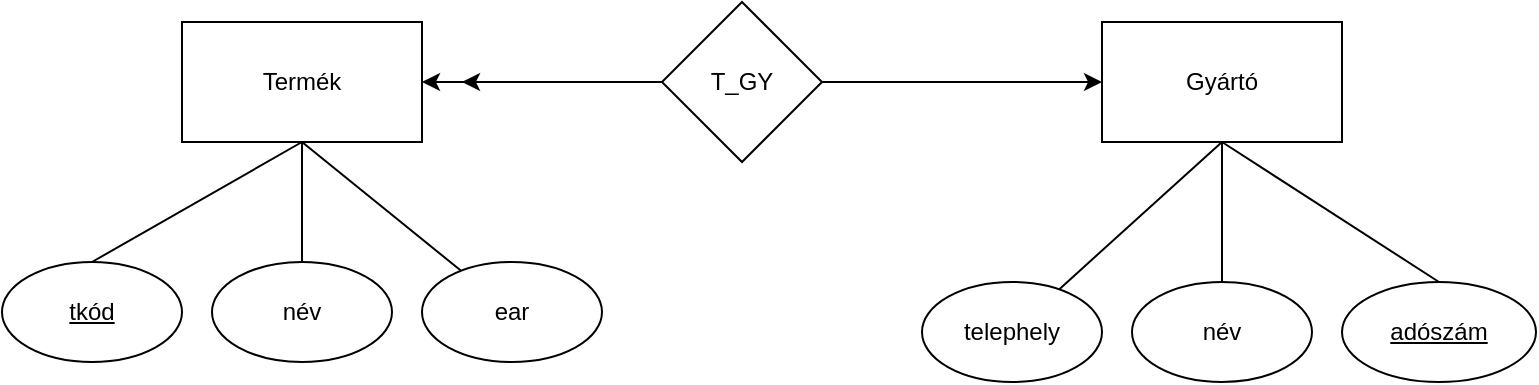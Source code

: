 <mxfile version="20.3.6" type="device" pages="3"><diagram id="uIV64m7Ke9FBLVmY3e31" name="1 oldal"><mxGraphModel dx="1138" dy="635" grid="1" gridSize="10" guides="1" tooltips="1" connect="1" arrows="1" fold="1" page="1" pageScale="1" pageWidth="827" pageHeight="1169" math="0" shadow="0"><root><mxCell id="0"/><mxCell id="1" parent="0"/><mxCell id="ao3Lzu4EKqK6FC9LO4hw-3" value="Termék" style="rounded=0;whiteSpace=wrap;html=1;" vertex="1" parent="1"><mxGeometry x="100" y="290" width="120" height="60" as="geometry"/></mxCell><mxCell id="ao3Lzu4EKqK6FC9LO4hw-5" value="T_GY" style="rhombus;whiteSpace=wrap;html=1;" vertex="1" parent="1"><mxGeometry x="340" y="280" width="80" height="80" as="geometry"/></mxCell><mxCell id="ao3Lzu4EKqK6FC9LO4hw-6" value="Gyártó" style="rounded=0;whiteSpace=wrap;html=1;" vertex="1" parent="1"><mxGeometry x="560" y="290" width="120" height="60" as="geometry"/></mxCell><mxCell id="ao3Lzu4EKqK6FC9LO4hw-7" value="&lt;u&gt;tkód&lt;/u&gt;" style="ellipse;whiteSpace=wrap;html=1;" vertex="1" parent="1"><mxGeometry x="10" y="410" width="90" height="50" as="geometry"/></mxCell><mxCell id="ao3Lzu4EKqK6FC9LO4hw-8" value="név" style="ellipse;whiteSpace=wrap;html=1;" vertex="1" parent="1"><mxGeometry x="115" y="410" width="90" height="50" as="geometry"/></mxCell><mxCell id="ao3Lzu4EKqK6FC9LO4hw-10" value="ear" style="ellipse;whiteSpace=wrap;html=1;" vertex="1" parent="1"><mxGeometry x="220" y="410" width="90" height="50" as="geometry"/></mxCell><mxCell id="ao3Lzu4EKqK6FC9LO4hw-11" value="&lt;u&gt;adószám&lt;/u&gt;" style="ellipse;whiteSpace=wrap;html=1;" vertex="1" parent="1"><mxGeometry x="680" y="420" width="97" height="50" as="geometry"/></mxCell><mxCell id="ao3Lzu4EKqK6FC9LO4hw-12" value="telephely" style="ellipse;whiteSpace=wrap;html=1;" vertex="1" parent="1"><mxGeometry x="470" y="420" width="90" height="50" as="geometry"/></mxCell><mxCell id="ao3Lzu4EKqK6FC9LO4hw-13" value="név" style="ellipse;whiteSpace=wrap;html=1;" vertex="1" parent="1"><mxGeometry x="575" y="420" width="90" height="50" as="geometry"/></mxCell><mxCell id="ao3Lzu4EKqK6FC9LO4hw-16" value="" style="endArrow=none;html=1;rounded=0;entryX=0.5;entryY=0;entryDx=0;entryDy=0;exitX=0.5;exitY=1;exitDx=0;exitDy=0;" edge="1" parent="1" source="ao3Lzu4EKqK6FC9LO4hw-3" target="ao3Lzu4EKqK6FC9LO4hw-7"><mxGeometry width="50" height="50" relative="1" as="geometry"><mxPoint x="100" y="320" as="sourcePoint"/><mxPoint x="440" y="470" as="targetPoint"/></mxGeometry></mxCell><mxCell id="ao3Lzu4EKqK6FC9LO4hw-18" value="" style="endArrow=none;html=1;rounded=0;entryX=0.5;entryY=1;entryDx=0;entryDy=0;" edge="1" parent="1" source="ao3Lzu4EKqK6FC9LO4hw-10" target="ao3Lzu4EKqK6FC9LO4hw-3"><mxGeometry width="50" height="50" relative="1" as="geometry"><mxPoint x="390" y="530" as="sourcePoint"/><mxPoint x="440" y="480" as="targetPoint"/></mxGeometry></mxCell><mxCell id="ao3Lzu4EKqK6FC9LO4hw-19" value="" style="endArrow=none;html=1;rounded=0;entryX=0.5;entryY=1;entryDx=0;entryDy=0;" edge="1" parent="1" source="ao3Lzu4EKqK6FC9LO4hw-12" target="ao3Lzu4EKqK6FC9LO4hw-6"><mxGeometry width="50" height="50" relative="1" as="geometry"><mxPoint x="390" y="530" as="sourcePoint"/><mxPoint x="640" y="350" as="targetPoint"/></mxGeometry></mxCell><mxCell id="ao3Lzu4EKqK6FC9LO4hw-22" value="" style="endArrow=classic;html=1;rounded=0;entryX=0;entryY=0.5;entryDx=0;entryDy=0;exitX=1;exitY=0.5;exitDx=0;exitDy=0;" edge="1" parent="1" source="ao3Lzu4EKqK6FC9LO4hw-5" target="ao3Lzu4EKqK6FC9LO4hw-6"><mxGeometry width="50" height="50" relative="1" as="geometry"><mxPoint x="390" y="530" as="sourcePoint"/><mxPoint x="440" y="480" as="targetPoint"/></mxGeometry></mxCell><mxCell id="ao3Lzu4EKqK6FC9LO4hw-23" value="" style="endArrow=classic;html=1;rounded=0;entryX=1;entryY=0.5;entryDx=0;entryDy=0;exitX=0;exitY=0.5;exitDx=0;exitDy=0;" edge="1" parent="1" source="ao3Lzu4EKqK6FC9LO4hw-5" target="ao3Lzu4EKqK6FC9LO4hw-3"><mxGeometry width="50" height="50" relative="1" as="geometry"><mxPoint x="390" y="530" as="sourcePoint"/><mxPoint x="440" y="480" as="targetPoint"/></mxGeometry></mxCell><mxCell id="ao3Lzu4EKqK6FC9LO4hw-24" value="" style="endArrow=classic;html=1;rounded=0;exitX=0;exitY=0.5;exitDx=0;exitDy=0;" edge="1" parent="1" source="ao3Lzu4EKqK6FC9LO4hw-5"><mxGeometry width="50" height="50" relative="1" as="geometry"><mxPoint x="390" y="530" as="sourcePoint"/><mxPoint x="240" y="320" as="targetPoint"/></mxGeometry></mxCell><mxCell id="1XN96Bk-1XzAfqU-vX5e-1" value="" style="endArrow=none;html=1;rounded=0;entryX=0.5;entryY=1;entryDx=0;entryDy=0;exitX=0.5;exitY=0;exitDx=0;exitDy=0;entryPerimeter=0;" edge="1" parent="1" source="ao3Lzu4EKqK6FC9LO4hw-8" target="ao3Lzu4EKqK6FC9LO4hw-3"><mxGeometry width="50" height="50" relative="1" as="geometry"><mxPoint x="390" y="370" as="sourcePoint"/><mxPoint x="440" y="320" as="targetPoint"/><Array as="points"/></mxGeometry></mxCell><mxCell id="1XN96Bk-1XzAfqU-vX5e-2" value="" style="endArrow=none;html=1;rounded=0;entryX=0.5;entryY=1;entryDx=0;entryDy=0;exitX=0.5;exitY=0;exitDx=0;exitDy=0;" edge="1" parent="1" source="ao3Lzu4EKqK6FC9LO4hw-11" target="ao3Lzu4EKqK6FC9LO4hw-6"><mxGeometry width="50" height="50" relative="1" as="geometry"><mxPoint x="390" y="370" as="sourcePoint"/><mxPoint x="440" y="320" as="targetPoint"/></mxGeometry></mxCell><mxCell id="1XN96Bk-1XzAfqU-vX5e-3" value="" style="endArrow=none;html=1;rounded=0;entryX=0.5;entryY=1;entryDx=0;entryDy=0;exitX=0.5;exitY=0;exitDx=0;exitDy=0;" edge="1" parent="1" source="ao3Lzu4EKqK6FC9LO4hw-13" target="ao3Lzu4EKqK6FC9LO4hw-6"><mxGeometry width="50" height="50" relative="1" as="geometry"><mxPoint x="390" y="370" as="sourcePoint"/><mxPoint x="440" y="320" as="targetPoint"/></mxGeometry></mxCell></root></mxGraphModel></diagram><diagram id="hh2otyRcxL8vUBki0iU9" name="2 oldal"><mxGraphModel dx="1965" dy="635" grid="1" gridSize="10" guides="1" tooltips="1" connect="1" arrows="1" fold="1" page="1" pageScale="1" pageWidth="827" pageHeight="1169" math="0" shadow="0"><root><mxCell id="0"/><mxCell id="1" parent="0"/><mxCell id="nYEgOxmyJkRapyNogsH9-40" value="" style="ellipse;whiteSpace=wrap;html=1;" vertex="1" parent="1"><mxGeometry x="-50" y="290" width="100" height="60" as="geometry"/></mxCell><mxCell id="nYEgOxmyJkRapyNogsH9-1" value="Termék" style="rounded=0;whiteSpace=wrap;html=1;" vertex="1" parent="1"><mxGeometry x="100" y="290" width="120" height="60" as="geometry"/></mxCell><mxCell id="nYEgOxmyJkRapyNogsH9-2" value="T_GY" style="rhombus;whiteSpace=wrap;html=1;" vertex="1" parent="1"><mxGeometry x="340" y="280" width="80" height="80" as="geometry"/></mxCell><mxCell id="nYEgOxmyJkRapyNogsH9-3" value="Gyártó" style="rounded=0;whiteSpace=wrap;html=1;" vertex="1" parent="1"><mxGeometry x="560" y="290" width="120" height="60" as="geometry"/></mxCell><mxCell id="nYEgOxmyJkRapyNogsH9-4" value="&lt;u&gt;tkód&lt;/u&gt;" style="ellipse;whiteSpace=wrap;html=1;" vertex="1" parent="1"><mxGeometry x="10" y="130" width="90" height="50" as="geometry"/></mxCell><mxCell id="nYEgOxmyJkRapyNogsH9-5" value="név" style="ellipse;whiteSpace=wrap;html=1;" vertex="1" parent="1"><mxGeometry x="115" y="130" width="90" height="50" as="geometry"/></mxCell><mxCell id="nYEgOxmyJkRapyNogsH9-6" value="ear" style="ellipse;whiteSpace=wrap;html=1;" vertex="1" parent="1"><mxGeometry x="230" y="130" width="90" height="50" as="geometry"/></mxCell><mxCell id="nYEgOxmyJkRapyNogsH9-7" value="&lt;u&gt;adószám&lt;/u&gt;" style="ellipse;whiteSpace=wrap;html=1;" vertex="1" parent="1"><mxGeometry x="680" y="420" width="97" height="50" as="geometry"/></mxCell><mxCell id="nYEgOxmyJkRapyNogsH9-8" value="telephely" style="ellipse;whiteSpace=wrap;html=1;" vertex="1" parent="1"><mxGeometry x="470" y="420" width="90" height="50" as="geometry"/></mxCell><mxCell id="nYEgOxmyJkRapyNogsH9-9" value="név" style="ellipse;whiteSpace=wrap;html=1;" vertex="1" parent="1"><mxGeometry x="575" y="420" width="90" height="50" as="geometry"/></mxCell><mxCell id="nYEgOxmyJkRapyNogsH9-10" value="" style="endArrow=none;html=1;rounded=0;entryX=0.5;entryY=1;entryDx=0;entryDy=0;exitX=0.5;exitY=0;exitDx=0;exitDy=0;" edge="1" parent="1" source="nYEgOxmyJkRapyNogsH9-1" target="nYEgOxmyJkRapyNogsH9-4"><mxGeometry width="50" height="50" relative="1" as="geometry"><mxPoint x="100" y="320" as="sourcePoint"/><mxPoint x="440" y="470" as="targetPoint"/></mxGeometry></mxCell><mxCell id="nYEgOxmyJkRapyNogsH9-11" value="" style="endArrow=none;html=1;rounded=0;exitX=0.5;exitY=1;exitDx=0;exitDy=0;" edge="1" parent="1" source="nYEgOxmyJkRapyNogsH9-6"><mxGeometry width="50" height="50" relative="1" as="geometry"><mxPoint x="390" y="530" as="sourcePoint"/><mxPoint x="160" y="290" as="targetPoint"/></mxGeometry></mxCell><mxCell id="nYEgOxmyJkRapyNogsH9-12" value="" style="endArrow=none;html=1;rounded=0;entryX=0.5;entryY=1;entryDx=0;entryDy=0;" edge="1" parent="1" source="nYEgOxmyJkRapyNogsH9-8" target="nYEgOxmyJkRapyNogsH9-3"><mxGeometry width="50" height="50" relative="1" as="geometry"><mxPoint x="390" y="530" as="sourcePoint"/><mxPoint x="640" y="350" as="targetPoint"/></mxGeometry></mxCell><mxCell id="nYEgOxmyJkRapyNogsH9-13" value="" style="endArrow=classic;html=1;rounded=0;entryX=0;entryY=0.5;entryDx=0;entryDy=0;exitX=1;exitY=0.5;exitDx=0;exitDy=0;" edge="1" parent="1" source="nYEgOxmyJkRapyNogsH9-2" target="nYEgOxmyJkRapyNogsH9-3"><mxGeometry width="50" height="50" relative="1" as="geometry"><mxPoint x="390" y="530" as="sourcePoint"/><mxPoint x="440" y="480" as="targetPoint"/></mxGeometry></mxCell><mxCell id="nYEgOxmyJkRapyNogsH9-14" value="" style="endArrow=classic;html=1;rounded=0;entryX=1;entryY=0.5;entryDx=0;entryDy=0;exitX=0;exitY=0.5;exitDx=0;exitDy=0;" edge="1" parent="1" source="nYEgOxmyJkRapyNogsH9-2" target="nYEgOxmyJkRapyNogsH9-1"><mxGeometry width="50" height="50" relative="1" as="geometry"><mxPoint x="390" y="530" as="sourcePoint"/><mxPoint x="440" y="480" as="targetPoint"/></mxGeometry></mxCell><mxCell id="nYEgOxmyJkRapyNogsH9-15" value="" style="endArrow=classic;html=1;rounded=0;exitX=0;exitY=0.5;exitDx=0;exitDy=0;" edge="1" parent="1" source="nYEgOxmyJkRapyNogsH9-2"><mxGeometry width="50" height="50" relative="1" as="geometry"><mxPoint x="390" y="530" as="sourcePoint"/><mxPoint x="240" y="320" as="targetPoint"/></mxGeometry></mxCell><mxCell id="nYEgOxmyJkRapyNogsH9-16" value="" style="endArrow=none;html=1;rounded=0;entryX=0.5;entryY=0;entryDx=0;entryDy=0;" edge="1" parent="1" target="nYEgOxmyJkRapyNogsH9-1"><mxGeometry width="50" height="50" relative="1" as="geometry"><mxPoint x="160" y="180" as="sourcePoint"/><mxPoint x="160" y="280" as="targetPoint"/><Array as="points"/></mxGeometry></mxCell><mxCell id="nYEgOxmyJkRapyNogsH9-17" value="" style="endArrow=none;html=1;rounded=0;entryX=0.5;entryY=1;entryDx=0;entryDy=0;exitX=0.5;exitY=0;exitDx=0;exitDy=0;" edge="1" parent="1" source="nYEgOxmyJkRapyNogsH9-7" target="nYEgOxmyJkRapyNogsH9-3"><mxGeometry width="50" height="50" relative="1" as="geometry"><mxPoint x="390" y="370" as="sourcePoint"/><mxPoint x="440" y="320" as="targetPoint"/></mxGeometry></mxCell><mxCell id="nYEgOxmyJkRapyNogsH9-18" value="" style="endArrow=none;html=1;rounded=0;entryX=0.5;entryY=1;entryDx=0;entryDy=0;exitX=0.5;exitY=0;exitDx=0;exitDy=0;" edge="1" parent="1" source="nYEgOxmyJkRapyNogsH9-9" target="nYEgOxmyJkRapyNogsH9-3"><mxGeometry width="50" height="50" relative="1" as="geometry"><mxPoint x="390" y="370" as="sourcePoint"/><mxPoint x="440" y="320" as="targetPoint"/></mxGeometry></mxCell><mxCell id="nYEgOxmyJkRapyNogsH9-19" value="irsz" style="ellipse;whiteSpace=wrap;html=1;" vertex="1" parent="1"><mxGeometry x="370" y="510" width="90" height="50" as="geometry"/></mxCell><mxCell id="nYEgOxmyJkRapyNogsH9-20" value="város" style="ellipse;whiteSpace=wrap;html=1;" vertex="1" parent="1"><mxGeometry x="470" y="510" width="90" height="50" as="geometry"/></mxCell><mxCell id="nYEgOxmyJkRapyNogsH9-21" value="utca" style="ellipse;whiteSpace=wrap;html=1;" vertex="1" parent="1"><mxGeometry x="575" y="510" width="90" height="50" as="geometry"/></mxCell><mxCell id="nYEgOxmyJkRapyNogsH9-22" value="" style="endArrow=none;html=1;rounded=0;entryX=0.5;entryY=1;entryDx=0;entryDy=0;exitX=0.5;exitY=0;exitDx=0;exitDy=0;" edge="1" parent="1" source="nYEgOxmyJkRapyNogsH9-19" target="nYEgOxmyJkRapyNogsH9-8"><mxGeometry width="50" height="50" relative="1" as="geometry"><mxPoint x="390" y="430" as="sourcePoint"/><mxPoint x="440" y="380" as="targetPoint"/></mxGeometry></mxCell><mxCell id="nYEgOxmyJkRapyNogsH9-23" value="" style="endArrow=none;html=1;rounded=0;exitX=0.5;exitY=0;exitDx=0;exitDy=0;entryX=0.5;entryY=1;entryDx=0;entryDy=0;" edge="1" parent="1" source="nYEgOxmyJkRapyNogsH9-20" target="nYEgOxmyJkRapyNogsH9-8"><mxGeometry width="50" height="50" relative="1" as="geometry"><mxPoint x="390" y="430" as="sourcePoint"/><mxPoint x="510" y="470" as="targetPoint"/></mxGeometry></mxCell><mxCell id="nYEgOxmyJkRapyNogsH9-24" value="" style="endArrow=none;html=1;rounded=0;entryX=0.433;entryY=-0.068;entryDx=0;entryDy=0;entryPerimeter=0;exitX=0.5;exitY=1;exitDx=0;exitDy=0;" edge="1" parent="1" source="nYEgOxmyJkRapyNogsH9-8" target="nYEgOxmyJkRapyNogsH9-21"><mxGeometry width="50" height="50" relative="1" as="geometry"><mxPoint x="390" y="430" as="sourcePoint"/><mxPoint x="440" y="380" as="targetPoint"/></mxGeometry></mxCell><mxCell id="nYEgOxmyJkRapyNogsH9-25" value="T_A" style="rhombus;whiteSpace=wrap;html=1;" vertex="1" parent="1"><mxGeometry x="120" y="390" width="80" height="80" as="geometry"/></mxCell><mxCell id="nYEgOxmyJkRapyNogsH9-26" value="alkatrész" style="rounded=0;whiteSpace=wrap;html=1;" vertex="1" parent="1"><mxGeometry x="100" y="510" width="120" height="60" as="geometry"/></mxCell><mxCell id="nYEgOxmyJkRapyNogsH9-28" value="akód" style="ellipse;whiteSpace=wrap;html=1;" vertex="1" parent="1"><mxGeometry x="50" y="590" width="90" height="50" as="geometry"/></mxCell><mxCell id="nYEgOxmyJkRapyNogsH9-29" value="név" style="ellipse;whiteSpace=wrap;html=1;" vertex="1" parent="1"><mxGeometry x="180" y="590" width="90" height="50" as="geometry"/></mxCell><mxCell id="nYEgOxmyJkRapyNogsH9-30" value="" style="endArrow=none;html=1;rounded=0;exitX=0.5;exitY=1;exitDx=0;exitDy=0;entryX=0.5;entryY=0;entryDx=0;entryDy=0;" edge="1" parent="1" source="nYEgOxmyJkRapyNogsH9-26" target="nYEgOxmyJkRapyNogsH9-28"><mxGeometry width="50" height="50" relative="1" as="geometry"><mxPoint x="390" y="430" as="sourcePoint"/><mxPoint x="440" y="380" as="targetPoint"/></mxGeometry></mxCell><mxCell id="nYEgOxmyJkRapyNogsH9-31" value="" style="endArrow=none;html=1;rounded=0;entryX=0.5;entryY=0;entryDx=0;entryDy=0;exitX=0.5;exitY=1;exitDx=0;exitDy=0;" edge="1" parent="1" source="nYEgOxmyJkRapyNogsH9-26" target="nYEgOxmyJkRapyNogsH9-29"><mxGeometry width="50" height="50" relative="1" as="geometry"><mxPoint x="390" y="430" as="sourcePoint"/><mxPoint x="440" y="380" as="targetPoint"/></mxGeometry></mxCell><mxCell id="nYEgOxmyJkRapyNogsH9-32" value="" style="endArrow=none;html=1;rounded=0;exitX=0.5;exitY=0;exitDx=0;exitDy=0;entryX=0.5;entryY=1;entryDx=0;entryDy=0;" edge="1" parent="1" source="nYEgOxmyJkRapyNogsH9-26" target="nYEgOxmyJkRapyNogsH9-25"><mxGeometry width="50" height="50" relative="1" as="geometry"><mxPoint x="390" y="430" as="sourcePoint"/><mxPoint x="440" y="380" as="targetPoint"/></mxGeometry></mxCell><mxCell id="nYEgOxmyJkRapyNogsH9-33" value="" style="endArrow=none;html=1;rounded=0;exitX=0.5;exitY=0;exitDx=0;exitDy=0;entryX=0.5;entryY=1;entryDx=0;entryDy=0;" edge="1" parent="1" source="nYEgOxmyJkRapyNogsH9-25" target="nYEgOxmyJkRapyNogsH9-1"><mxGeometry width="50" height="50" relative="1" as="geometry"><mxPoint x="390" y="430" as="sourcePoint"/><mxPoint x="440" y="380" as="targetPoint"/></mxGeometry></mxCell><mxCell id="nYEgOxmyJkRapyNogsH9-39" value="egységek darabszáma" style="ellipse;whiteSpace=wrap;html=1;" vertex="1" parent="1"><mxGeometry x="-45" y="295" width="90" height="50" as="geometry"/></mxCell><mxCell id="nYEgOxmyJkRapyNogsH9-41" value="" style="endArrow=none;html=1;rounded=0;exitX=1;exitY=0.5;exitDx=0;exitDy=0;entryX=0;entryY=0.5;entryDx=0;entryDy=0;" edge="1" parent="1" source="nYEgOxmyJkRapyNogsH9-40" target="nYEgOxmyJkRapyNogsH9-1"><mxGeometry width="50" height="50" relative="1" as="geometry"><mxPoint x="390" y="430" as="sourcePoint"/><mxPoint x="440" y="380" as="targetPoint"/></mxGeometry></mxCell></root></mxGraphModel></diagram><diagram id="zXRSp2ZElkJdp2FjpO34" name="3 oldal"><mxGraphModel dx="1965" dy="635" grid="1" gridSize="10" guides="1" tooltips="1" connect="1" arrows="1" fold="1" page="1" pageScale="1" pageWidth="827" pageHeight="1169" math="0" shadow="0"><root><mxCell id="0"/><mxCell id="1" parent="0"/><mxCell id="_clyduTSGg54thlpa7Hv-1" value="" style="ellipse;whiteSpace=wrap;html=1;" vertex="1" parent="1"><mxGeometry x="-50" y="290" width="100" height="60" as="geometry"/></mxCell><mxCell id="_clyduTSGg54thlpa7Hv-2" value="Termék" style="rounded=0;whiteSpace=wrap;html=1;" vertex="1" parent="1"><mxGeometry x="100" y="290" width="120" height="60" as="geometry"/></mxCell><mxCell id="_clyduTSGg54thlpa7Hv-3" value="T_GY" style="rhombus;whiteSpace=wrap;html=1;" vertex="1" parent="1"><mxGeometry x="340" y="280" width="80" height="80" as="geometry"/></mxCell><mxCell id="_clyduTSGg54thlpa7Hv-4" value="Gyártó" style="rounded=0;whiteSpace=wrap;html=1;" vertex="1" parent="1"><mxGeometry x="560" y="290" width="120" height="60" as="geometry"/></mxCell><mxCell id="_clyduTSGg54thlpa7Hv-5" value="&lt;u&gt;tkód&lt;/u&gt;" style="ellipse;whiteSpace=wrap;html=1;" vertex="1" parent="1"><mxGeometry x="10" y="130" width="90" height="50" as="geometry"/></mxCell><mxCell id="_clyduTSGg54thlpa7Hv-6" value="név" style="ellipse;whiteSpace=wrap;html=1;" vertex="1" parent="1"><mxGeometry x="115" y="130" width="90" height="50" as="geometry"/></mxCell><mxCell id="_clyduTSGg54thlpa7Hv-7" value="ear" style="ellipse;whiteSpace=wrap;html=1;" vertex="1" parent="1"><mxGeometry x="230" y="130" width="90" height="50" as="geometry"/></mxCell><mxCell id="_clyduTSGg54thlpa7Hv-8" value="&lt;u&gt;adószám&lt;/u&gt;" style="ellipse;whiteSpace=wrap;html=1;" vertex="1" parent="1"><mxGeometry x="680" y="420" width="97" height="50" as="geometry"/></mxCell><mxCell id="_clyduTSGg54thlpa7Hv-9" value="(telephely)" style="ellipse;whiteSpace=wrap;html=1;" vertex="1" parent="1"><mxGeometry x="470" y="420" width="90" height="50" as="geometry"/></mxCell><mxCell id="_clyduTSGg54thlpa7Hv-10" value="név" style="ellipse;whiteSpace=wrap;html=1;" vertex="1" parent="1"><mxGeometry x="575" y="420" width="90" height="50" as="geometry"/></mxCell><mxCell id="_clyduTSGg54thlpa7Hv-11" value="" style="endArrow=none;html=1;rounded=0;entryX=0.5;entryY=1;entryDx=0;entryDy=0;exitX=0.5;exitY=0;exitDx=0;exitDy=0;" edge="1" parent="1" source="_clyduTSGg54thlpa7Hv-2" target="_clyduTSGg54thlpa7Hv-5"><mxGeometry width="50" height="50" relative="1" as="geometry"><mxPoint x="100" y="320" as="sourcePoint"/><mxPoint x="440" y="470" as="targetPoint"/></mxGeometry></mxCell><mxCell id="_clyduTSGg54thlpa7Hv-12" value="" style="endArrow=none;html=1;rounded=0;exitX=0.5;exitY=1;exitDx=0;exitDy=0;" edge="1" parent="1" source="_clyduTSGg54thlpa7Hv-7"><mxGeometry width="50" height="50" relative="1" as="geometry"><mxPoint x="390" y="530" as="sourcePoint"/><mxPoint x="160" y="290" as="targetPoint"/></mxGeometry></mxCell><mxCell id="_clyduTSGg54thlpa7Hv-13" value="" style="endArrow=none;html=1;rounded=0;entryX=0.5;entryY=1;entryDx=0;entryDy=0;" edge="1" parent="1" source="_clyduTSGg54thlpa7Hv-9" target="_clyduTSGg54thlpa7Hv-4"><mxGeometry width="50" height="50" relative="1" as="geometry"><mxPoint x="390" y="530" as="sourcePoint"/><mxPoint x="640" y="350" as="targetPoint"/></mxGeometry></mxCell><mxCell id="_clyduTSGg54thlpa7Hv-14" value="" style="endArrow=classic;html=1;rounded=0;entryX=0;entryY=0.5;entryDx=0;entryDy=0;exitX=1;exitY=0.5;exitDx=0;exitDy=0;" edge="1" parent="1" source="_clyduTSGg54thlpa7Hv-3" target="_clyduTSGg54thlpa7Hv-4"><mxGeometry width="50" height="50" relative="1" as="geometry"><mxPoint x="390" y="530" as="sourcePoint"/><mxPoint x="440" y="480" as="targetPoint"/></mxGeometry></mxCell><mxCell id="_clyduTSGg54thlpa7Hv-15" value="" style="endArrow=classic;html=1;rounded=0;entryX=1;entryY=0.5;entryDx=0;entryDy=0;exitX=0;exitY=0.5;exitDx=0;exitDy=0;" edge="1" parent="1" source="_clyduTSGg54thlpa7Hv-3" target="_clyduTSGg54thlpa7Hv-2"><mxGeometry width="50" height="50" relative="1" as="geometry"><mxPoint x="390" y="530" as="sourcePoint"/><mxPoint x="440" y="480" as="targetPoint"/></mxGeometry></mxCell><mxCell id="_clyduTSGg54thlpa7Hv-16" value="" style="endArrow=classic;html=1;rounded=0;exitX=0;exitY=0.5;exitDx=0;exitDy=0;" edge="1" parent="1" source="_clyduTSGg54thlpa7Hv-3"><mxGeometry width="50" height="50" relative="1" as="geometry"><mxPoint x="390" y="530" as="sourcePoint"/><mxPoint x="240" y="320" as="targetPoint"/></mxGeometry></mxCell><mxCell id="_clyduTSGg54thlpa7Hv-17" value="" style="endArrow=none;html=1;rounded=0;entryX=0.5;entryY=0;entryDx=0;entryDy=0;" edge="1" parent="1" target="_clyduTSGg54thlpa7Hv-2"><mxGeometry width="50" height="50" relative="1" as="geometry"><mxPoint x="160" y="180" as="sourcePoint"/><mxPoint x="160" y="280" as="targetPoint"/><Array as="points"/></mxGeometry></mxCell><mxCell id="_clyduTSGg54thlpa7Hv-18" value="" style="endArrow=none;html=1;rounded=0;entryX=0.5;entryY=1;entryDx=0;entryDy=0;exitX=0.5;exitY=0;exitDx=0;exitDy=0;" edge="1" parent="1" source="_clyduTSGg54thlpa7Hv-8" target="_clyduTSGg54thlpa7Hv-4"><mxGeometry width="50" height="50" relative="1" as="geometry"><mxPoint x="390" y="370" as="sourcePoint"/><mxPoint x="440" y="320" as="targetPoint"/></mxGeometry></mxCell><mxCell id="_clyduTSGg54thlpa7Hv-19" value="" style="endArrow=none;html=1;rounded=0;entryX=0.5;entryY=1;entryDx=0;entryDy=0;exitX=0.5;exitY=0;exitDx=0;exitDy=0;" edge="1" parent="1" source="_clyduTSGg54thlpa7Hv-10" target="_clyduTSGg54thlpa7Hv-4"><mxGeometry width="50" height="50" relative="1" as="geometry"><mxPoint x="390" y="370" as="sourcePoint"/><mxPoint x="440" y="320" as="targetPoint"/></mxGeometry></mxCell><mxCell id="_clyduTSGg54thlpa7Hv-20" value="irsz" style="ellipse;whiteSpace=wrap;html=1;" vertex="1" parent="1"><mxGeometry x="370" y="510" width="90" height="50" as="geometry"/></mxCell><mxCell id="_clyduTSGg54thlpa7Hv-21" value="város" style="ellipse;whiteSpace=wrap;html=1;" vertex="1" parent="1"><mxGeometry x="470" y="510" width="90" height="50" as="geometry"/></mxCell><mxCell id="_clyduTSGg54thlpa7Hv-22" value="utca" style="ellipse;whiteSpace=wrap;html=1;" vertex="1" parent="1"><mxGeometry x="575" y="510" width="90" height="50" as="geometry"/></mxCell><mxCell id="_clyduTSGg54thlpa7Hv-23" value="" style="endArrow=none;html=1;rounded=0;entryX=0.5;entryY=1;entryDx=0;entryDy=0;exitX=0.5;exitY=0;exitDx=0;exitDy=0;" edge="1" parent="1" source="_clyduTSGg54thlpa7Hv-20" target="_clyduTSGg54thlpa7Hv-9"><mxGeometry width="50" height="50" relative="1" as="geometry"><mxPoint x="390" y="430" as="sourcePoint"/><mxPoint x="440" y="380" as="targetPoint"/></mxGeometry></mxCell><mxCell id="_clyduTSGg54thlpa7Hv-24" value="" style="endArrow=none;html=1;rounded=0;exitX=0.5;exitY=0;exitDx=0;exitDy=0;entryX=0.5;entryY=1;entryDx=0;entryDy=0;" edge="1" parent="1" source="_clyduTSGg54thlpa7Hv-21" target="_clyduTSGg54thlpa7Hv-9"><mxGeometry width="50" height="50" relative="1" as="geometry"><mxPoint x="390" y="430" as="sourcePoint"/><mxPoint x="510" y="470" as="targetPoint"/></mxGeometry></mxCell><mxCell id="_clyduTSGg54thlpa7Hv-25" value="" style="endArrow=none;html=1;rounded=0;entryX=0.433;entryY=-0.068;entryDx=0;entryDy=0;entryPerimeter=0;exitX=0.5;exitY=1;exitDx=0;exitDy=0;" edge="1" parent="1" source="_clyduTSGg54thlpa7Hv-9" target="_clyduTSGg54thlpa7Hv-22"><mxGeometry width="50" height="50" relative="1" as="geometry"><mxPoint x="390" y="430" as="sourcePoint"/><mxPoint x="440" y="380" as="targetPoint"/></mxGeometry></mxCell><mxCell id="_clyduTSGg54thlpa7Hv-26" value="T_A" style="rhombus;whiteSpace=wrap;html=1;" vertex="1" parent="1"><mxGeometry x="120" y="390" width="80" height="80" as="geometry"/></mxCell><mxCell id="_clyduTSGg54thlpa7Hv-27" value="alkatrész" style="rounded=0;whiteSpace=wrap;html=1;" vertex="1" parent="1"><mxGeometry x="100" y="510" width="120" height="60" as="geometry"/></mxCell><mxCell id="_clyduTSGg54thlpa7Hv-28" value="akód" style="ellipse;whiteSpace=wrap;html=1;" vertex="1" parent="1"><mxGeometry x="50" y="590" width="90" height="50" as="geometry"/></mxCell><mxCell id="_clyduTSGg54thlpa7Hv-29" value="név" style="ellipse;whiteSpace=wrap;html=1;" vertex="1" parent="1"><mxGeometry x="180" y="590" width="90" height="50" as="geometry"/></mxCell><mxCell id="_clyduTSGg54thlpa7Hv-30" value="" style="endArrow=none;html=1;rounded=0;exitX=0.5;exitY=1;exitDx=0;exitDy=0;entryX=0.5;entryY=0;entryDx=0;entryDy=0;" edge="1" parent="1" source="_clyduTSGg54thlpa7Hv-27" target="_clyduTSGg54thlpa7Hv-28"><mxGeometry width="50" height="50" relative="1" as="geometry"><mxPoint x="390" y="430" as="sourcePoint"/><mxPoint x="440" y="380" as="targetPoint"/></mxGeometry></mxCell><mxCell id="_clyduTSGg54thlpa7Hv-31" value="" style="endArrow=none;html=1;rounded=0;entryX=0.5;entryY=0;entryDx=0;entryDy=0;exitX=0.5;exitY=1;exitDx=0;exitDy=0;" edge="1" parent="1" source="_clyduTSGg54thlpa7Hv-27" target="_clyduTSGg54thlpa7Hv-29"><mxGeometry width="50" height="50" relative="1" as="geometry"><mxPoint x="390" y="430" as="sourcePoint"/><mxPoint x="440" y="380" as="targetPoint"/></mxGeometry></mxCell><mxCell id="_clyduTSGg54thlpa7Hv-32" value="" style="endArrow=none;html=1;rounded=0;exitX=0.5;exitY=0;exitDx=0;exitDy=0;entryX=0.5;entryY=1;entryDx=0;entryDy=0;" edge="1" parent="1" source="_clyduTSGg54thlpa7Hv-27" target="_clyduTSGg54thlpa7Hv-26"><mxGeometry width="50" height="50" relative="1" as="geometry"><mxPoint x="390" y="430" as="sourcePoint"/><mxPoint x="440" y="380" as="targetPoint"/></mxGeometry></mxCell><mxCell id="_clyduTSGg54thlpa7Hv-33" value="" style="endArrow=none;html=1;rounded=0;exitX=0.5;exitY=0;exitDx=0;exitDy=0;entryX=0.5;entryY=1;entryDx=0;entryDy=0;" edge="1" parent="1" source="_clyduTSGg54thlpa7Hv-26" target="_clyduTSGg54thlpa7Hv-2"><mxGeometry width="50" height="50" relative="1" as="geometry"><mxPoint x="390" y="430" as="sourcePoint"/><mxPoint x="440" y="380" as="targetPoint"/></mxGeometry></mxCell><mxCell id="_clyduTSGg54thlpa7Hv-34" value="egységek darabszáma" style="ellipse;whiteSpace=wrap;html=1;" vertex="1" parent="1"><mxGeometry x="-45" y="295" width="90" height="50" as="geometry"/></mxCell><mxCell id="_clyduTSGg54thlpa7Hv-35" value="" style="endArrow=none;html=1;rounded=0;exitX=1;exitY=0.5;exitDx=0;exitDy=0;entryX=0;entryY=0.5;entryDx=0;entryDy=0;" edge="1" parent="1" source="_clyduTSGg54thlpa7Hv-1" target="_clyduTSGg54thlpa7Hv-2"><mxGeometry width="50" height="50" relative="1" as="geometry"><mxPoint x="390" y="430" as="sourcePoint"/><mxPoint x="440" y="380" as="targetPoint"/></mxGeometry></mxCell></root></mxGraphModel></diagram></mxfile>